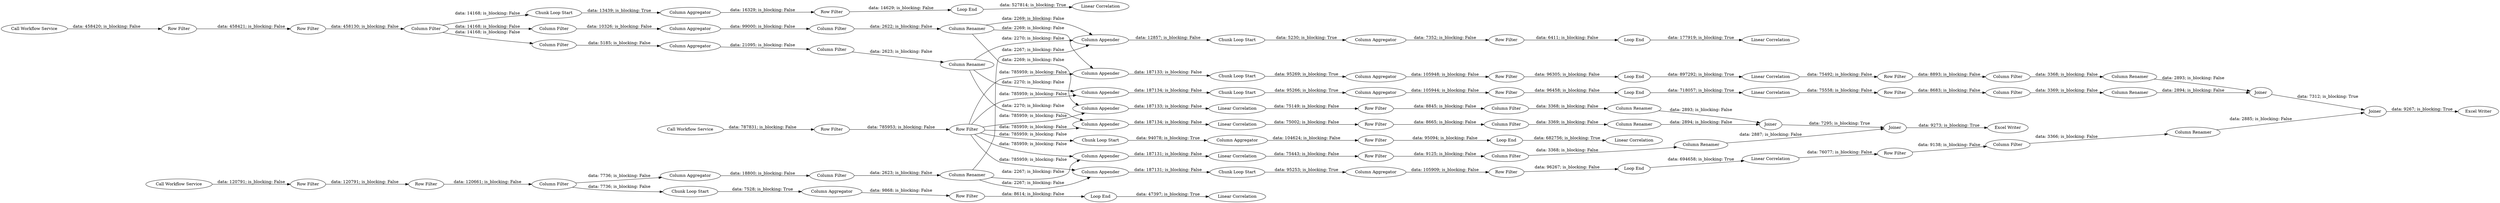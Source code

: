 digraph {
	"4088964213333563492_48" [label="Column Filter"]
	"4088964213333563492_17" [label="Row Filter"]
	"-641753787483207910_20" [label="Column Aggregator"]
	"4088964213333563492_64" [label="Linear Correlation"]
	"4088964213333563492_97" [label="Row Filter"]
	"4088964213333563492_51" [label="Column Renamer"]
	"-641753787483207910_18" [label="Loop End"]
	"4088964213333563492_82" [label="Linear Correlation"]
	"2067930947516439131_19" [label="Chunk Loop Start"]
	"6108500872164420877_21" [label="Row Filter"]
	"4088964213333563492_42" [label="Row Filter"]
	"-7391386571761391585_19" [label="Chunk Loop Start"]
	"4088964213333563492_90" [label="Linear Correlation"]
	"4088964213333563492_24" [label="Column Aggregator"]
	"4088964213333563492_87" [label="Column Renamer"]
	"6108500872164420877_19" [label="Chunk Loop Start"]
	"4088964213333563492_86" [label="Column Renamer"]
	"4088964213333563492_77" [label="Column Filter"]
	"4088964213333563492_83" [label="Column Filter"]
	"-641753787483207910_19" [label="Chunk Loop Start"]
	"4088964213333563492_54" [label="Row Filter"]
	"7896824770629005003_19" [label="Chunk Loop Start"]
	"4088964213333563492_61" [label="Column Filter"]
	"-641753787483207910_21" [label="Row Filter"]
	"4088964213333563492_79" [label="Column Filter"]
	"4088964213333563492_94" [label="Row Filter"]
	"7272794455399690665_21" [label="Row Filter"]
	"4088964213333563492_59" [label="Column Filter"]
	"4088964213333563492_1" [label="Call Workflow Service"]
	"4088964213333563492_45" [label="Call Workflow Service"]
	"4088964213333563492_2" [label="Call Workflow Service"]
	"7272794455399690665_19" [label="Chunk Loop Start"]
	"4088964213333563492_38" [label="Linear Correlation"]
	"4088964213333563492_30" [label="Column Filter"]
	"4088964213333563492_75" [label=Joiner]
	"4088964213333563492_66" [label="Row Filter"]
	"4088964213333563492_72" [label="Column Renamer"]
	"4088964213333563492_92" [label="Excel Writer"]
	"4088964213333563492_89" [label="Column Appender"]
	"4088964213333563492_62" [label="Column Appender"]
	"4088964213333563492_67" [label="Row Filter"]
	"4088964213333563492_36" [label="Column Appender"]
	"7896824770629005003_18" [label="Loop End"]
	"2067930947516439131_21" [label="Row Filter"]
	"4088964213333563492_70" [label="Column Filter"]
	"4088964213333563492_78" [label=Joiner]
	"6108500872164420877_18" [label="Loop End"]
	"4088964213333563492_76" [label="Excel Writer"]
	"4088964213333563492_35" [label="Column Aggregator"]
	"2023635028009878200_19" [label="Chunk Loop Start"]
	"4088964213333563492_80" [label="Column Appender"]
	"4088964213333563492_96" [label="Linear Correlation"]
	"4088964213333563492_69" [label="Column Filter"]
	"-7391386571761391585_18" [label="Loop End"]
	"4088964213333563492_68" [label=Joiner]
	"4088964213333563492_52" [label="Column Renamer"]
	"4088964213333563492_33" [label="Linear Correlation"]
	"2023635028009878200_21" [label="Row Filter"]
	"4088964213333563492_49" [label="Column Filter"]
	"4088964213333563492_41" [label="Linear Correlation"]
	"4088964213333563492_73" [label="Column Renamer"]
	"4088964213333563492_50" [label="Row Filter"]
	"4088964213333563492_26" [label="Column Appender"]
	"2067930947516439131_18" [label="Loop End"]
	"4088964213333563492_15" [label="Row Filter"]
	"4088964213333563492_29" [label="Linear Correlation"]
	"4088964213333563492_84" [label="Column Renamer"]
	"4088964213333563492_74" [label="Column Renamer"]
	"4088964213333563492_31" [label="Column Appender"]
	"7272794455399690665_18" [label="Loop End"]
	"4088964213333563492_85" [label="Column Appender"]
	"4088964213333563492_14" [label="Linear Correlation"]
	"4088964213333563492_53" [label="Column Renamer"]
	"4088964213333563492_71" [label="Column Filter"]
	"7896824770629005003_20" [label="Column Aggregator"]
	"7272794455399690665_20" [label="Column Aggregator"]
	"4088964213333563492_91" [label=Joiner]
	"4088964213333563492_95" [label="Row Filter"]
	"4088964213333563492_16" [label="Linear Correlation"]
	"4088964213333563492_25" [label="Column Filter"]
	"-7391386571761391585_20" [label="Column Aggregator"]
	"4088964213333563492_47" [label="Column Aggregator"]
	"6108500872164420877_20" [label="Column Aggregator"]
	"4088964213333563492_65" [label="Row Filter"]
	"4088964213333563492_60" [label="Column Filter"]
	"2023635028009878200_20" [label="Column Aggregator"]
	"2067930947516439131_20" [label="Column Aggregator"]
	"-7391386571761391585_21" [label="Row Filter"]
	"2023635028009878200_18" [label="Loop End"]
	"7896824770629005003_21" [label="Row Filter"]
	"4088964213333563492_55" [label="Row Filter"]
	"4088964213333563492_50" -> "4088964213333563492_49" [label="data: 120661; is_blocking: False"]
	"4088964213333563492_86" -> "4088964213333563492_78" [label="data: 2893; is_blocking: False"]
	"4088964213333563492_85" -> "4088964213333563492_90" [label="data: 187131; is_blocking: False"]
	"4088964213333563492_49" -> "7272794455399690665_19" [label="data: 7736; is_blocking: False"]
	"4088964213333563492_73" -> "4088964213333563492_68" [label="data: 2893; is_blocking: False"]
	"4088964213333563492_29" -> "4088964213333563492_66" [label="data: 75558; is_blocking: False"]
	"4088964213333563492_26" -> "-641753787483207910_19" [label="data: 187134; is_blocking: False"]
	"7272794455399690665_18" -> "4088964213333563492_41" [label="data: 47397; is_blocking: True"]
	"4088964213333563492_70" -> "4088964213333563492_73" [label="data: 3368; is_blocking: False"]
	"4088964213333563492_51" -> "4088964213333563492_62" [label="data: 2267; is_blocking: False"]
	"4088964213333563492_83" -> "4088964213333563492_87" [label="data: 3368; is_blocking: False"]
	"4088964213333563492_31" -> "2067930947516439131_19" [label="data: 187133; is_blocking: False"]
	"4088964213333563492_89" -> "4088964213333563492_96" [label="data: 187133; is_blocking: False"]
	"4088964213333563492_60" -> "4088964213333563492_24" [label="data: 5185; is_blocking: False"]
	"2023635028009878200_21" -> "2023635028009878200_18" [label="data: 14629; is_blocking: False"]
	"2067930947516439131_21" -> "2067930947516439131_18" [label="data: 96305; is_blocking: False"]
	"4088964213333563492_64" -> "4088964213333563492_65" [label="data: 76077; is_blocking: False"]
	"4088964213333563492_1" -> "4088964213333563492_15" [label="data: 458420; is_blocking: False"]
	"4088964213333563492_61" -> "4088964213333563492_35" [label="data: 10326; is_blocking: False"]
	"4088964213333563492_66" -> "4088964213333563492_69" [label="data: 8683; is_blocking: False"]
	"-7391386571761391585_20" -> "-7391386571761391585_21" [label="data: 105909; is_blocking: False"]
	"7896824770629005003_20" -> "7896824770629005003_21" [label="data: 104624; is_blocking: False"]
	"7272794455399690665_21" -> "7272794455399690665_18" [label="data: 8614; is_blocking: False"]
	"-7391386571761391585_18" -> "4088964213333563492_64" [label="data: 694658; is_blocking: True"]
	"4088964213333563492_47" -> "4088964213333563492_48" [label="data: 18800; is_blocking: False"]
	"4088964213333563492_67" -> "4088964213333563492_70" [label="data: 8893; is_blocking: False"]
	"4088964213333563492_54" -> "4088964213333563492_31" [label="data: 785959; is_blocking: False"]
	"4088964213333563492_54" -> "4088964213333563492_89" [label="data: 785959; is_blocking: False"]
	"2067930947516439131_19" -> "2067930947516439131_20" [label="data: 95269; is_blocking: True"]
	"4088964213333563492_68" -> "4088964213333563492_75" [label="data: 7312; is_blocking: True"]
	"4088964213333563492_94" -> "4088964213333563492_83" [label="data: 9125; is_blocking: False"]
	"7896824770629005003_18" -> "4088964213333563492_16" [label="data: 682756; is_blocking: True"]
	"2067930947516439131_20" -> "2067930947516439131_21" [label="data: 105948; is_blocking: False"]
	"4088964213333563492_80" -> "4088964213333563492_82" [label="data: 187134; is_blocking: False"]
	"4088964213333563492_42" -> "4088964213333563492_50" [label="data: 120791; is_blocking: False"]
	"4088964213333563492_59" -> "4088964213333563492_61" [label="data: 14168; is_blocking: False"]
	"4088964213333563492_54" -> "4088964213333563492_80" [label="data: 785959; is_blocking: False"]
	"4088964213333563492_75" -> "4088964213333563492_76" [label="data: 9267; is_blocking: True"]
	"4088964213333563492_51" -> "4088964213333563492_85" [label="data: 2267; is_blocking: False"]
	"-7391386571761391585_21" -> "-7391386571761391585_18" [label="data: 96267; is_blocking: False"]
	"4088964213333563492_51" -> "4088964213333563492_36" [label="data: 2267; is_blocking: False"]
	"4088964213333563492_54" -> "7896824770629005003_19" [label="data: 785959; is_blocking: False"]
	"4088964213333563492_52" -> "4088964213333563492_31" [label="data: 2269; is_blocking: False"]
	"4088964213333563492_52" -> "4088964213333563492_89" [label="data: 2269; is_blocking: False"]
	"4088964213333563492_62" -> "-7391386571761391585_19" [label="data: 187131; is_blocking: False"]
	"7896824770629005003_19" -> "7896824770629005003_20" [label="data: 94078; is_blocking: True"]
	"6108500872164420877_21" -> "6108500872164420877_18" [label="data: 6411; is_blocking: False"]
	"4088964213333563492_35" -> "4088964213333563492_30" [label="data: 99000; is_blocking: False"]
	"4088964213333563492_52" -> "4088964213333563492_36" [label="data: 2269; is_blocking: False"]
	"4088964213333563492_53" -> "4088964213333563492_80" [label="data: 2270; is_blocking: False"]
	"4088964213333563492_69" -> "4088964213333563492_72" [label="data: 3369; is_blocking: False"]
	"-641753787483207910_19" -> "-641753787483207910_20" [label="data: 95266; is_blocking: True"]
	"4088964213333563492_49" -> "4088964213333563492_47" [label="data: 7736; is_blocking: False"]
	"4088964213333563492_17" -> "4088964213333563492_54" [label="data: 785953; is_blocking: False"]
	"6108500872164420877_20" -> "6108500872164420877_21" [label="data: 7352; is_blocking: False"]
	"4088964213333563492_78" -> "4088964213333563492_91" [label="data: 7295; is_blocking: True"]
	"4088964213333563492_72" -> "4088964213333563492_68" [label="data: 2894; is_blocking: False"]
	"7272794455399690665_20" -> "7272794455399690665_21" [label="data: 9868; is_blocking: False"]
	"4088964213333563492_15" -> "4088964213333563492_55" [label="data: 458421; is_blocking: False"]
	"4088964213333563492_87" -> "4088964213333563492_91" [label="data: 2887; is_blocking: False"]
	"4088964213333563492_36" -> "6108500872164420877_19" [label="data: 12857; is_blocking: False"]
	"4088964213333563492_71" -> "4088964213333563492_74" [label="data: 3366; is_blocking: False"]
	"-641753787483207910_18" -> "4088964213333563492_29" [label="data: 718057; is_blocking: True"]
	"4088964213333563492_91" -> "4088964213333563492_92" [label="data: 9273; is_blocking: True"]
	"4088964213333563492_48" -> "4088964213333563492_51" [label="data: 2623; is_blocking: False"]
	"-641753787483207910_20" -> "-641753787483207910_21" [label="data: 105944; is_blocking: False"]
	"4088964213333563492_30" -> "4088964213333563492_52" [label="data: 2622; is_blocking: False"]
	"4088964213333563492_25" -> "4088964213333563492_53" [label="data: 2623; is_blocking: False"]
	"4088964213333563492_96" -> "4088964213333563492_97" [label="data: 75149; is_blocking: False"]
	"6108500872164420877_18" -> "4088964213333563492_38" [label="data: 177919; is_blocking: True"]
	"4088964213333563492_54" -> "4088964213333563492_26" [label="data: 785959; is_blocking: False"]
	"4088964213333563492_79" -> "4088964213333563492_84" [label="data: 3369; is_blocking: False"]
	"4088964213333563492_53" -> "4088964213333563492_26" [label="data: 2270; is_blocking: False"]
	"4088964213333563492_55" -> "4088964213333563492_59" [label="data: 458130; is_blocking: False"]
	"4088964213333563492_54" -> "4088964213333563492_62" [label="data: 785959; is_blocking: False"]
	"4088964213333563492_59" -> "4088964213333563492_60" [label="data: 14168; is_blocking: False"]
	"4088964213333563492_45" -> "4088964213333563492_42" [label="data: 120791; is_blocking: False"]
	"4088964213333563492_77" -> "4088964213333563492_86" [label="data: 3368; is_blocking: False"]
	"4088964213333563492_90" -> "4088964213333563492_94" [label="data: 75443; is_blocking: False"]
	"4088964213333563492_82" -> "4088964213333563492_95" [label="data: 75002; is_blocking: False"]
	"-7391386571761391585_19" -> "-7391386571761391585_20" [label="data: 95253; is_blocking: True"]
	"2023635028009878200_20" -> "2023635028009878200_21" [label="data: 16329; is_blocking: False"]
	"4088964213333563492_74" -> "4088964213333563492_75" [label="data: 2885; is_blocking: False"]
	"4088964213333563492_2" -> "4088964213333563492_17" [label="data: 787831; is_blocking: False"]
	"7896824770629005003_21" -> "7896824770629005003_18" [label="data: 95094; is_blocking: False"]
	"2067930947516439131_18" -> "4088964213333563492_33" [label="data: 897292; is_blocking: True"]
	"4088964213333563492_95" -> "4088964213333563492_79" [label="data: 8665; is_blocking: False"]
	"7272794455399690665_19" -> "7272794455399690665_20" [label="data: 7528; is_blocking: True"]
	"2023635028009878200_18" -> "4088964213333563492_14" [label="data: 527814; is_blocking: True"]
	"6108500872164420877_19" -> "6108500872164420877_20" [label="data: 5230; is_blocking: True"]
	"4088964213333563492_65" -> "4088964213333563492_71" [label="data: 9138; is_blocking: False"]
	"2023635028009878200_19" -> "2023635028009878200_20" [label="data: 13439; is_blocking: True"]
	"4088964213333563492_33" -> "4088964213333563492_67" [label="data: 75492; is_blocking: False"]
	"4088964213333563492_97" -> "4088964213333563492_77" [label="data: 8845; is_blocking: False"]
	"4088964213333563492_24" -> "4088964213333563492_25" [label="data: 21095; is_blocking: False"]
	"4088964213333563492_53" -> "4088964213333563492_36" [label="data: 2270; is_blocking: False"]
	"4088964213333563492_59" -> "2023635028009878200_19" [label="data: 14168; is_blocking: False"]
	"4088964213333563492_84" -> "4088964213333563492_78" [label="data: 2894; is_blocking: False"]
	"-641753787483207910_21" -> "-641753787483207910_18" [label="data: 96458; is_blocking: False"]
	"4088964213333563492_54" -> "4088964213333563492_85" [label="data: 785959; is_blocking: False"]
	rankdir=LR
}
